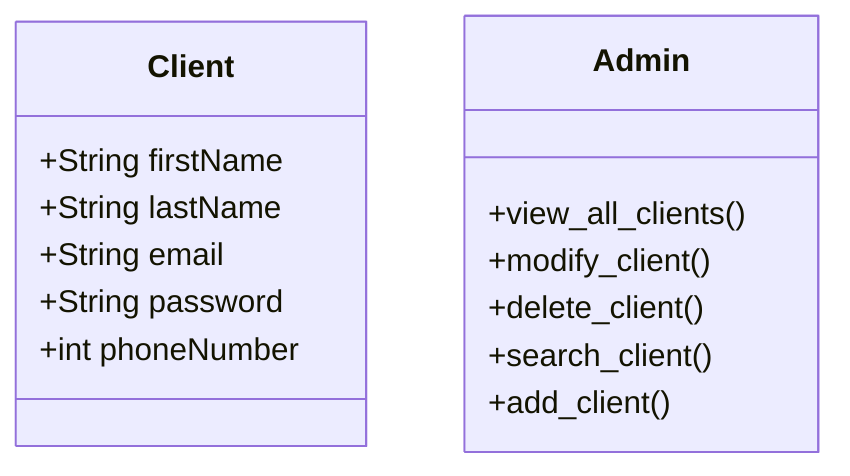 classDiagram
    class Client
    Client : +String firstName
    Client : +String lastName
    Client : +String email
    Client : +String password
    Client : +int phoneNumber 

    class Admin
    Admin : +view_all_clients()
    Admin : +modify_client()
    Admin : +delete_client()
    Admin : +search_client()
    Admin : +add_client()